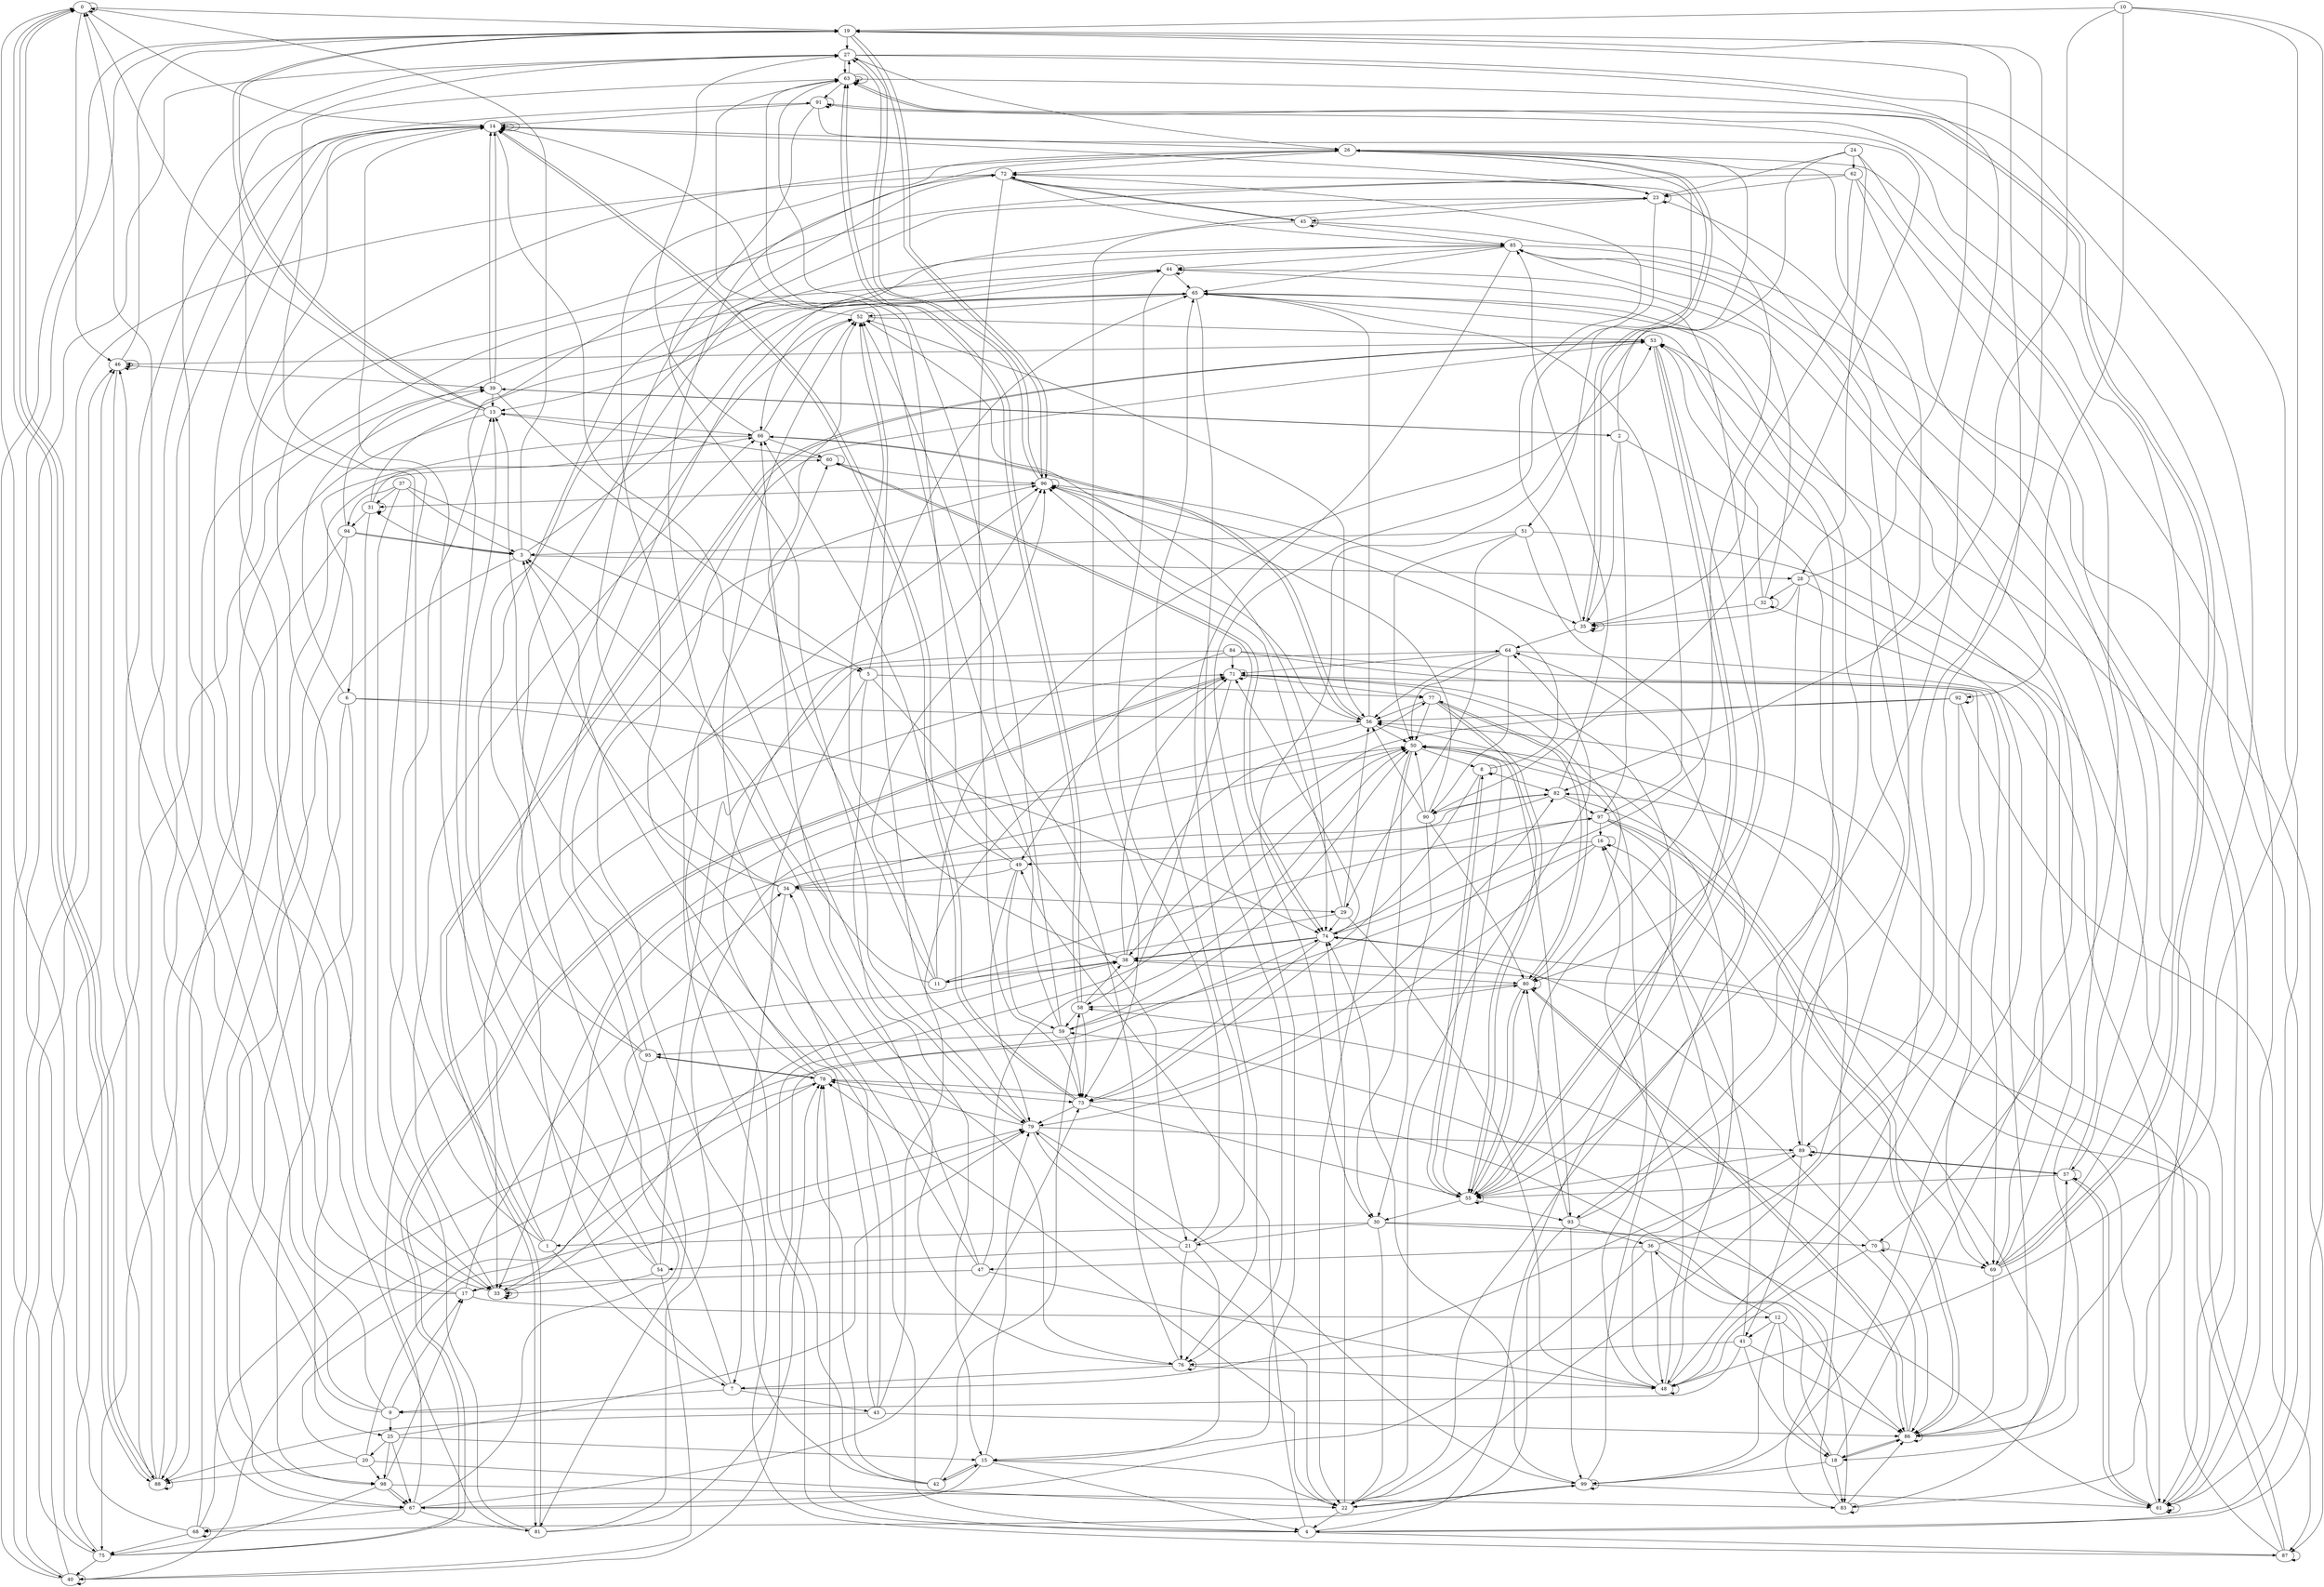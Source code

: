 digraph Connection{ 0->0;
0->19;
0->14;
0->46;
0->88;
1->63;
1->72;
1->27;
1->7;
1->82;
2->89;
2->39;
2->35;
2->97;
2->26;
3->44;
3->0;
3->88;
3->28;
3->31;
4->96;
4->87;
4->49;
4->71;
4->78;
5->4;
5->65;
5->77;
5->15;
5->21;
6->56;
6->67;
6->98;
6->39;
6->74;
7->89;
7->52;
7->9;
7->43;
7->23;
8->55;
8->8;
8->73;
8->96;
8->82;
9->0;
9->14;
9->17;
9->46;
9->25;
10->82;
10->19;
10->4;
10->92;
10->48;
11->96;
11->52;
11->3;
11->97;
11->53;
12->86;
12->18;
12->41;
12->99;
12->78;
13->0;
13->19;
13->66;
13->19;
13->67;
14->14;
14->14;
14->79;
14->14;
14->26;
15->67;
15->42;
15->22;
15->4;
15->79;
16->16;
16->69;
16->79;
16->49;
16->59;
17->14;
17->12;
17->79;
17->34;
17->26;
18->86;
18->85;
18->83;
18->99;
18->36;
19->96;
19->27;
19->22;
19->89;
19->96;
20->78;
20->88;
20->22;
20->98;
20->79;
21->76;
21->65;
21->54;
21->15;
21->79;
22->78;
22->99;
22->64;
22->4;
22->74;
23->45;
23->18;
23->15;
23->23;
23->14;
24->70;
24->28;
24->23;
24->30;
24->62;
25->67;
25->15;
25->20;
25->98;
25->79;
26->35;
26->72;
26->51;
26->4;
26->76;
27->63;
27->75;
27->61;
27->26;
27->55;
28->99;
28->22;
28->35;
28->19;
28->32;
29->96;
29->56;
29->74;
29->11;
29->48;
30->70;
30->22;
30->21;
30->61;
30->1;
31->33;
31->65;
31->66;
31->94;
31->31;
32->35;
32->44;
32->53;
32->69;
32->32;
33->33;
33->14;
33->66;
33->33;
33->38;
34->50;
34->72;
34->29;
34->3;
34->7;
35->35;
35->72;
35->35;
35->64;
35->26;
36->48;
36->47;
36->83;
36->67;
36->72;
37->33;
37->3;
37->31;
37->94;
37->5;
38->52;
38->77;
38->71;
38->11;
38->80;
39->14;
39->5;
39->2;
39->14;
39->13;
40->46;
40->19;
40->39;
40->40;
40->74;
41->86;
41->18;
41->9;
41->16;
41->76;
42->58;
42->50;
42->53;
42->78;
42->15;
43->86;
43->52;
43->88;
43->3;
43->71;
44->44;
44->65;
44->88;
44->21;
44->55;
45->45;
45->73;
45->74;
45->85;
45->72;
46->46;
46->19;
46->39;
46->46;
46->88;
47->48;
47->17;
47->50;
47->34;
47->26;
48->48;
48->65;
48->16;
48->56;
48->50;
49->63;
49->59;
49->79;
49->34;
49->66;
50->55;
50->8;
50->30;
50->93;
50->22;
51->50;
51->55;
51->29;
51->3;
51->61;
52->56;
52->52;
52->63;
52->53;
52->74;
53->55;
53->55;
53->81;
53->46;
53->80;
54->40;
54->33;
54->64;
54->23;
54->14;
55->55;
55->8;
55->30;
55->93;
55->80;
56->96;
56->65;
56->50;
56->66;
56->33;
57->61;
57->57;
57->85;
57->55;
57->89;
58->63;
58->63;
58->73;
58->38;
58->59;
59->63;
59->14;
59->73;
59->50;
59->95;
60->60;
60->74;
60->13;
60->74;
60->96;
61->61;
61->57;
61->61;
61->53;
61->82;
62->61;
62->57;
62->25;
62->35;
62->23;
63->63;
63->91;
63->27;
63->86;
63->63;
64->50;
64->56;
64->71;
64->90;
64->61;
65->76;
65->52;
65->93;
65->66;
65->13;
66->56;
66->27;
66->60;
66->52;
66->6;
67->68;
67->71;
67->38;
67->81;
67->73;
68->68;
68->75;
68->80;
68->0;
68->60;
69->63;
69->91;
69->53;
69->86;
69->63;
70->70;
70->69;
70->74;
70->86;
70->48;
71->69;
71->77;
71->58;
71->71;
71->80;
72->45;
72->73;
72->85;
72->23;
72->40;
73->55;
73->14;
73->79;
73->14;
73->82;
74->73;
74->71;
74->38;
74->97;
74->38;
75->46;
75->19;
75->71;
75->71;
75->40;
76->76;
76->52;
76->48;
76->66;
76->7;
77->55;
77->55;
77->50;
77->56;
77->80;
78->40;
78->13;
78->73;
78->96;
78->95;
79->78;
79->99;
79->22;
79->89;
79->52;
80->86;
80->77;
80->58;
80->55;
80->80;
81->78;
81->13;
81->53;
81->50;
81->27;
82->34;
82->85;
82->83;
82->97;
82->90;
83->86;
83->85;
83->83;
83->50;
83->59;
84->86;
84->69;
84->49;
84->33;
84->71;
85->44;
85->65;
85->87;
85->76;
85->81;
86->86;
86->18;
86->58;
86->57;
86->80;
87->87;
87->56;
87->38;
87->74;
87->60;
88->0;
88->0;
88->88;
88->14;
88->91;
89->89;
89->57;
89->65;
89->55;
89->41;
90->96;
90->56;
90->50;
90->30;
90->80;
91->61;
91->14;
91->79;
91->90;
91->91;
92->92;
92->56;
92->38;
92->87;
92->48;
93->68;
93->99;
93->80;
93->26;
93->36;
94->44;
94->3;
94->75;
94->98;
94->3;
95->78;
95->13;
95->85;
95->96;
95->33;
96->96;
96->27;
96->27;
96->35;
96->31;
97->86;
97->65;
97->16;
97->86;
97->48;
98->17;
98->75;
98->83;
98->67;
98->67;
99->99;
99->22;
99->64;
99->61;
99->74;
}
